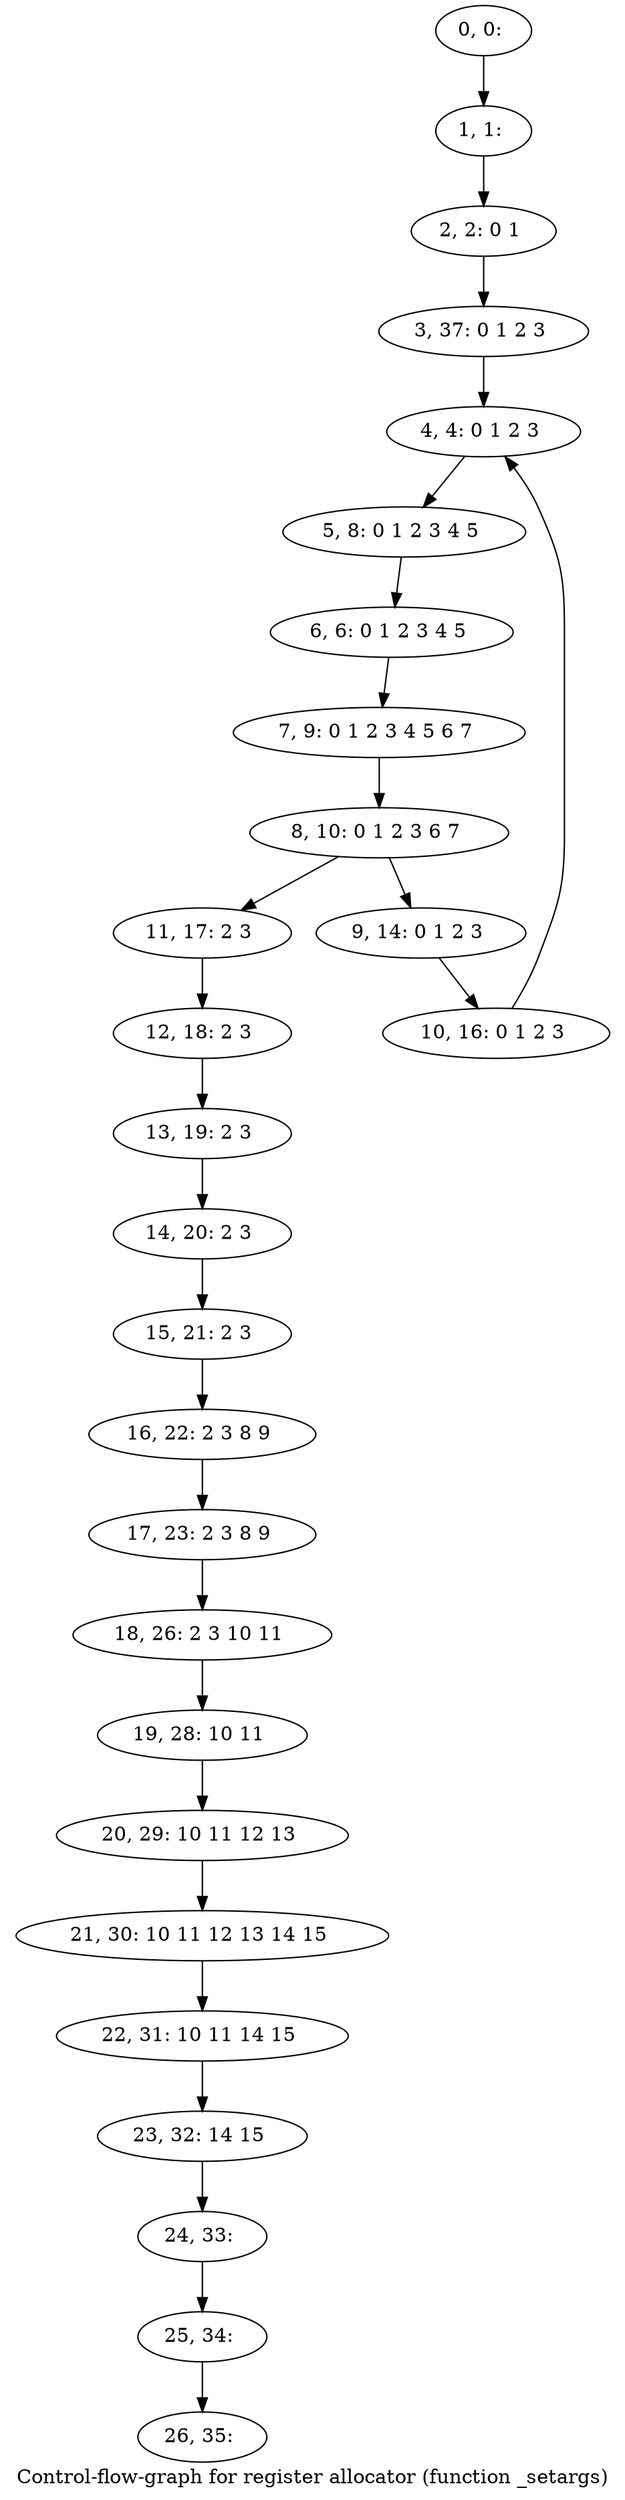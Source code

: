 digraph G {
graph [label="Control-flow-graph for register allocator (function _setargs)"]
0[label="0, 0: "];
1[label="1, 1: "];
2[label="2, 2: 0 1 "];
3[label="3, 37: 0 1 2 3 "];
4[label="4, 4: 0 1 2 3 "];
5[label="5, 8: 0 1 2 3 4 5 "];
6[label="6, 6: 0 1 2 3 4 5 "];
7[label="7, 9: 0 1 2 3 4 5 6 7 "];
8[label="8, 10: 0 1 2 3 6 7 "];
9[label="9, 14: 0 1 2 3 "];
10[label="10, 16: 0 1 2 3 "];
11[label="11, 17: 2 3 "];
12[label="12, 18: 2 3 "];
13[label="13, 19: 2 3 "];
14[label="14, 20: 2 3 "];
15[label="15, 21: 2 3 "];
16[label="16, 22: 2 3 8 9 "];
17[label="17, 23: 2 3 8 9 "];
18[label="18, 26: 2 3 10 11 "];
19[label="19, 28: 10 11 "];
20[label="20, 29: 10 11 12 13 "];
21[label="21, 30: 10 11 12 13 14 15 "];
22[label="22, 31: 10 11 14 15 "];
23[label="23, 32: 14 15 "];
24[label="24, 33: "];
25[label="25, 34: "];
26[label="26, 35: "];
0->1 ;
1->2 ;
2->3 ;
3->4 ;
4->5 ;
5->6 ;
6->7 ;
7->8 ;
8->9 ;
8->11 ;
9->10 ;
10->4 ;
11->12 ;
12->13 ;
13->14 ;
14->15 ;
15->16 ;
16->17 ;
17->18 ;
18->19 ;
19->20 ;
20->21 ;
21->22 ;
22->23 ;
23->24 ;
24->25 ;
25->26 ;
}
